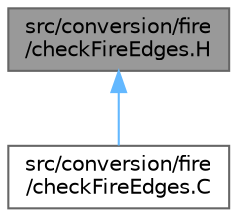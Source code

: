 digraph "src/conversion/fire/checkFireEdges.H"
{
 // LATEX_PDF_SIZE
  bgcolor="transparent";
  edge [fontname=Helvetica,fontsize=10,labelfontname=Helvetica,labelfontsize=10];
  node [fontname=Helvetica,fontsize=10,shape=box,height=0.2,width=0.4];
  Node1 [id="Node000001",label="src/conversion/fire\l/checkFireEdges.H",height=0.2,width=0.4,color="gray40", fillcolor="grey60", style="filled", fontcolor="black",tooltip="Checks the mesh for edge connectivity as expected by the AVL/FIRE on-the-fly calculations...."];
  Node1 -> Node2 [id="edge1_Node000001_Node000002",dir="back",color="steelblue1",style="solid",tooltip=" "];
  Node2 [id="Node000002",label="src/conversion/fire\l/checkFireEdges.C",height=0.2,width=0.4,color="grey40", fillcolor="white", style="filled",URL="$checkFireEdges_8C.html",tooltip=" "];
}
